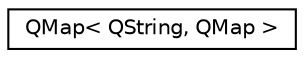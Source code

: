 digraph "类继承关系图"
{
  edge [fontname="Helvetica",fontsize="10",labelfontname="Helvetica",labelfontsize="10"];
  node [fontname="Helvetica",fontsize="10",shape=record];
  rankdir="LR";
  Node0 [label="QMap\< QString, QMap \>",height=0.2,width=0.4,color="black", fillcolor="white", style="filled",URL="$class_q_map.html"];
}
